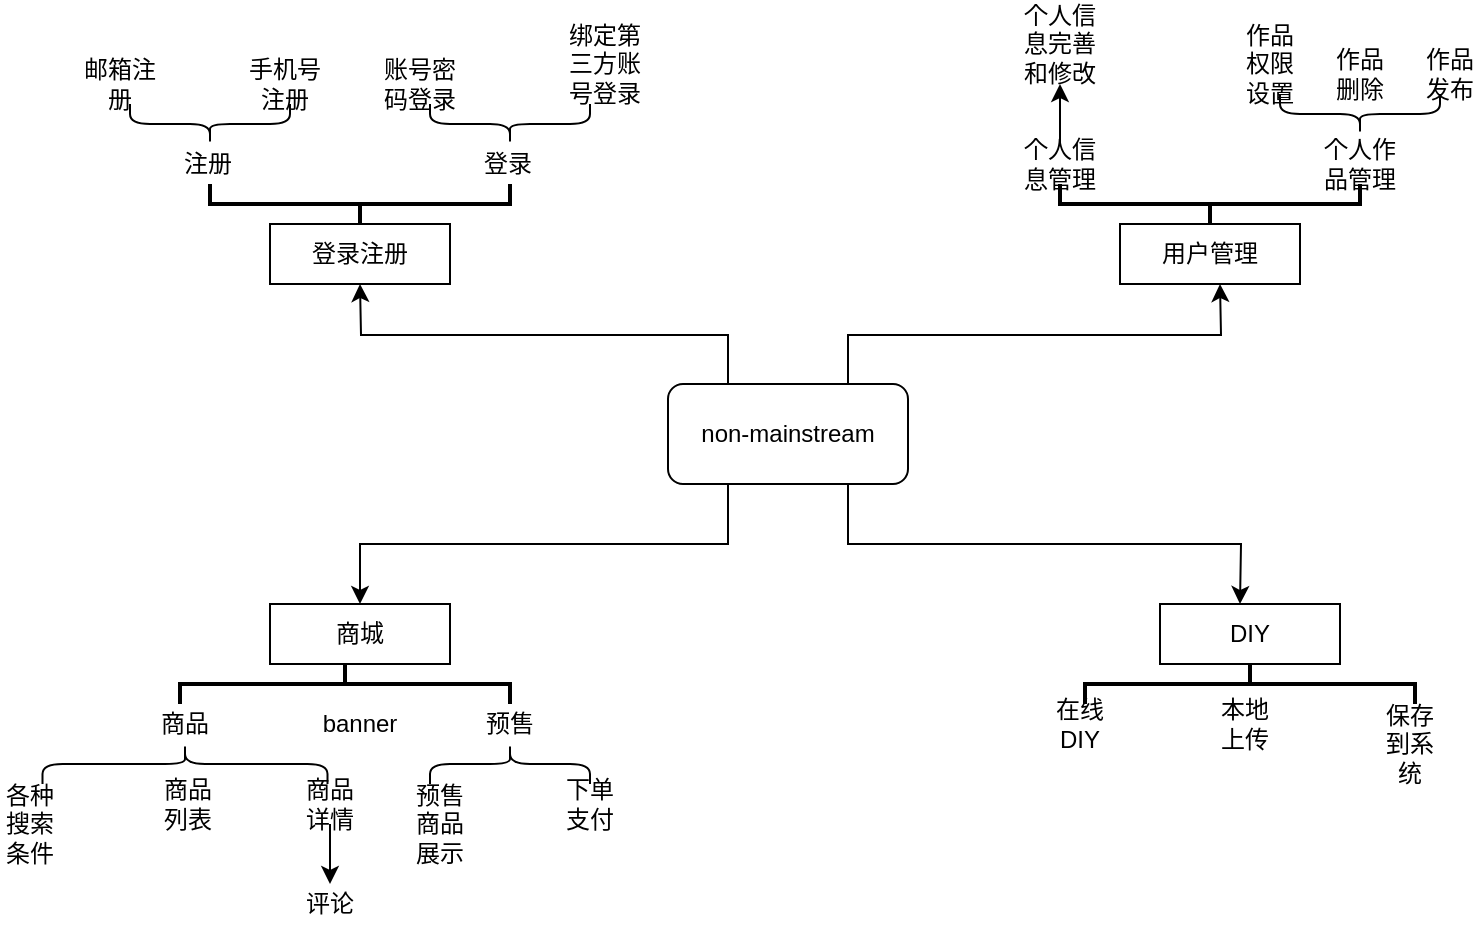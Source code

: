 <mxfile version="12.8.4" type="github"><diagram id="mTZ3Ut0mB0kLpJmE5ORw" name="第 1 页"><mxGraphModel dx="1395" dy="762" grid="1" gridSize="10" guides="1" tooltips="1" connect="1" arrows="1" fold="1" page="1" pageScale="1" pageWidth="827" pageHeight="1169" math="0" shadow="0"><root><mxCell id="0"/><mxCell id="1" parent="0"/><mxCell id="LVhFc970AsAkn8Qsg5Bs-12" style="edgeStyle=orthogonalEdgeStyle;rounded=0;orthogonalLoop=1;jettySize=auto;html=1;exitX=0.5;exitY=1;exitDx=0;exitDy=0;" edge="1" parent="1"><mxGeometry relative="1" as="geometry"><mxPoint x="440" y="360" as="sourcePoint"/><mxPoint x="440" y="360" as="targetPoint"/></mxGeometry></mxCell><mxCell id="LVhFc970AsAkn8Qsg5Bs-55" style="edgeStyle=orthogonalEdgeStyle;rounded=0;orthogonalLoop=1;jettySize=auto;html=1;exitX=0.75;exitY=0;exitDx=0;exitDy=0;" edge="1" parent="1" source="LVhFc970AsAkn8Qsg5Bs-14"><mxGeometry relative="1" as="geometry"><mxPoint x="630" y="240" as="targetPoint"/></mxGeometry></mxCell><mxCell id="LVhFc970AsAkn8Qsg5Bs-79" style="edgeStyle=orthogonalEdgeStyle;rounded=0;orthogonalLoop=1;jettySize=auto;html=1;exitX=0.75;exitY=1;exitDx=0;exitDy=0;" edge="1" parent="1" source="LVhFc970AsAkn8Qsg5Bs-14"><mxGeometry relative="1" as="geometry"><mxPoint x="640" y="400" as="targetPoint"/></mxGeometry></mxCell><mxCell id="LVhFc970AsAkn8Qsg5Bs-14" value="non-mainstream" style="rounded=1;whiteSpace=wrap;html=1;" vertex="1" parent="1"><mxGeometry x="354" y="290" width="120" height="50" as="geometry"/></mxCell><mxCell id="LVhFc970AsAkn8Qsg5Bs-21" style="edgeStyle=orthogonalEdgeStyle;rounded=0;orthogonalLoop=1;jettySize=auto;html=1;exitX=0.25;exitY=0;exitDx=0;exitDy=0;" edge="1" parent="1" source="LVhFc970AsAkn8Qsg5Bs-14"><mxGeometry relative="1" as="geometry"><mxPoint x="200" y="240" as="targetPoint"/><mxPoint x="384" y="290" as="sourcePoint"/></mxGeometry></mxCell><mxCell id="LVhFc970AsAkn8Qsg5Bs-26" value="登录注册" style="rounded=0;whiteSpace=wrap;html=1;" vertex="1" parent="1"><mxGeometry x="155" y="210" width="90" height="30" as="geometry"/></mxCell><mxCell id="LVhFc970AsAkn8Qsg5Bs-27" value="&lt;font face=&quot;Verdana&quot;&gt;注册&lt;/font&gt;" style="text;html=1;strokeColor=none;fillColor=none;align=left;verticalAlign=middle;whiteSpace=wrap;rounded=0;" vertex="1" parent="1"><mxGeometry x="110" y="165" width="30" height="30" as="geometry"/></mxCell><mxCell id="LVhFc970AsAkn8Qsg5Bs-29" value="&lt;font face=&quot;Verdana&quot;&gt;登录&lt;/font&gt;" style="text;html=1;strokeColor=none;fillColor=none;align=left;verticalAlign=middle;whiteSpace=wrap;rounded=0;" vertex="1" parent="1"><mxGeometry x="260" y="170" width="30" height="20" as="geometry"/></mxCell><mxCell id="LVhFc970AsAkn8Qsg5Bs-32" value="" style="strokeWidth=2;html=1;shape=mxgraph.flowchart.annotation_2;align=left;labelPosition=right;pointerEvents=1;direction=north;" vertex="1" parent="1"><mxGeometry x="125" y="190" width="150" height="20" as="geometry"/></mxCell><mxCell id="LVhFc970AsAkn8Qsg5Bs-33" value="" style="shape=curlyBracket;whiteSpace=wrap;html=1;rounded=1;direction=north;" vertex="1" parent="1"><mxGeometry x="85" y="150" width="80" height="20" as="geometry"/></mxCell><mxCell id="LVhFc970AsAkn8Qsg5Bs-34" value="邮箱注册" style="text;html=1;strokeColor=none;fillColor=none;align=center;verticalAlign=middle;whiteSpace=wrap;rounded=0;" vertex="1" parent="1"><mxGeometry x="60" y="130" width="40" height="20" as="geometry"/></mxCell><mxCell id="LVhFc970AsAkn8Qsg5Bs-37" value="手机号注册" style="text;html=1;strokeColor=none;fillColor=none;align=center;verticalAlign=middle;whiteSpace=wrap;rounded=0;" vertex="1" parent="1"><mxGeometry x="140" y="130" width="45" height="20" as="geometry"/></mxCell><mxCell id="LVhFc970AsAkn8Qsg5Bs-38" value="" style="shape=curlyBracket;whiteSpace=wrap;html=1;rounded=1;direction=north;" vertex="1" parent="1"><mxGeometry x="235" y="150" width="80" height="20" as="geometry"/></mxCell><mxCell id="LVhFc970AsAkn8Qsg5Bs-39" value="账号密码登录" style="text;html=1;strokeColor=none;fillColor=none;align=center;verticalAlign=middle;whiteSpace=wrap;rounded=0;" vertex="1" parent="1"><mxGeometry x="210" y="130" width="40" height="20" as="geometry"/></mxCell><mxCell id="LVhFc970AsAkn8Qsg5Bs-40" value="绑定第三方账号登录" style="text;html=1;strokeColor=none;fillColor=none;align=center;verticalAlign=middle;whiteSpace=wrap;rounded=0;" vertex="1" parent="1"><mxGeometry x="300" y="120" width="45" height="20" as="geometry"/></mxCell><mxCell id="LVhFc970AsAkn8Qsg5Bs-41" style="edgeStyle=orthogonalEdgeStyle;rounded=0;orthogonalLoop=1;jettySize=auto;html=1;exitX=0.25;exitY=1;exitDx=0;exitDy=0;" edge="1" parent="1" source="LVhFc970AsAkn8Qsg5Bs-14"><mxGeometry relative="1" as="geometry"><mxPoint x="200" y="400" as="targetPoint"/><mxPoint x="270" y="360" as="sourcePoint"/><Array as="points"><mxPoint x="384" y="370"/><mxPoint x="200" y="370"/></Array></mxGeometry></mxCell><mxCell id="LVhFc970AsAkn8Qsg5Bs-42" value="商城" style="rounded=0;whiteSpace=wrap;html=1;" vertex="1" parent="1"><mxGeometry x="155" y="400" width="90" height="30" as="geometry"/></mxCell><mxCell id="LVhFc970AsAkn8Qsg5Bs-43" value="" style="strokeWidth=2;html=1;shape=mxgraph.flowchart.annotation_2;align=left;labelPosition=right;pointerEvents=1;direction=south;" vertex="1" parent="1"><mxGeometry x="110" y="430" width="165" height="20" as="geometry"/></mxCell><mxCell id="LVhFc970AsAkn8Qsg5Bs-44" value="商品" style="text;html=1;strokeColor=none;fillColor=none;align=center;verticalAlign=middle;whiteSpace=wrap;rounded=0;" vertex="1" parent="1"><mxGeometry x="85" y="450" width="55" height="20" as="geometry"/></mxCell><mxCell id="LVhFc970AsAkn8Qsg5Bs-45" value="banner" style="text;html=1;strokeColor=none;fillColor=none;align=center;verticalAlign=middle;whiteSpace=wrap;rounded=0;" vertex="1" parent="1"><mxGeometry x="180" y="450" width="40" height="20" as="geometry"/></mxCell><mxCell id="LVhFc970AsAkn8Qsg5Bs-47" value="" style="shape=curlyBracket;whiteSpace=wrap;html=1;rounded=1;direction=south;" vertex="1" parent="1"><mxGeometry x="41.25" y="470" width="142.5" height="20" as="geometry"/></mxCell><mxCell id="LVhFc970AsAkn8Qsg5Bs-48" value="各种搜索条件" style="text;html=1;strokeColor=none;fillColor=none;align=center;verticalAlign=middle;whiteSpace=wrap;rounded=0;" vertex="1" parent="1"><mxGeometry x="20" y="500" width="30" height="20" as="geometry"/></mxCell><mxCell id="LVhFc970AsAkn8Qsg5Bs-49" value="商品列表" style="text;html=1;strokeColor=none;fillColor=none;align=center;verticalAlign=middle;whiteSpace=wrap;rounded=0;" vertex="1" parent="1"><mxGeometry x="100" y="490" width="27.5" height="20" as="geometry"/></mxCell><mxCell id="LVhFc970AsAkn8Qsg5Bs-51" value="商品详情" style="text;html=1;strokeColor=none;fillColor=none;align=center;verticalAlign=middle;whiteSpace=wrap;rounded=0;" vertex="1" parent="1"><mxGeometry x="170" y="490" width="30" height="20" as="geometry"/></mxCell><mxCell id="LVhFc970AsAkn8Qsg5Bs-52" value="" style="endArrow=classic;html=1;exitX=0.5;exitY=1;exitDx=0;exitDy=0;" edge="1" parent="1" source="LVhFc970AsAkn8Qsg5Bs-51"><mxGeometry width="50" height="50" relative="1" as="geometry"><mxPoint x="185" y="520" as="sourcePoint"/><mxPoint x="185" y="540" as="targetPoint"/></mxGeometry></mxCell><mxCell id="LVhFc970AsAkn8Qsg5Bs-53" value="评论" style="text;html=1;strokeColor=none;fillColor=none;align=center;verticalAlign=middle;whiteSpace=wrap;rounded=0;" vertex="1" parent="1"><mxGeometry x="165" y="540" width="40" height="20" as="geometry"/></mxCell><mxCell id="LVhFc970AsAkn8Qsg5Bs-56" value="用户管理" style="rounded=0;whiteSpace=wrap;html=1;" vertex="1" parent="1"><mxGeometry x="580" y="210" width="90" height="30" as="geometry"/></mxCell><mxCell id="LVhFc970AsAkn8Qsg5Bs-57" value="" style="strokeWidth=2;html=1;shape=mxgraph.flowchart.annotation_2;align=left;labelPosition=right;pointerEvents=1;direction=north;" vertex="1" parent="1"><mxGeometry x="550" y="190" width="150" height="20" as="geometry"/></mxCell><mxCell id="LVhFc970AsAkn8Qsg5Bs-58" value="个人信息管理" style="text;html=1;strokeColor=none;fillColor=none;align=center;verticalAlign=middle;whiteSpace=wrap;rounded=0;" vertex="1" parent="1"><mxGeometry x="530" y="170" width="40" height="20" as="geometry"/></mxCell><mxCell id="LVhFc970AsAkn8Qsg5Bs-59" value="预售" style="text;html=1;strokeColor=none;fillColor=none;align=center;verticalAlign=middle;whiteSpace=wrap;rounded=0;" vertex="1" parent="1"><mxGeometry x="255" y="450" width="40" height="20" as="geometry"/></mxCell><mxCell id="LVhFc970AsAkn8Qsg5Bs-60" value="个人作品管理" style="text;html=1;strokeColor=none;fillColor=none;align=center;verticalAlign=middle;whiteSpace=wrap;rounded=0;" vertex="1" parent="1"><mxGeometry x="680" y="170" width="40" height="20" as="geometry"/></mxCell><mxCell id="LVhFc970AsAkn8Qsg5Bs-61" value="" style="endArrow=classic;html=1;exitX=0.5;exitY=0;exitDx=0;exitDy=0;" edge="1" parent="1" source="LVhFc970AsAkn8Qsg5Bs-58"><mxGeometry width="50" height="50" relative="1" as="geometry"><mxPoint x="520" y="160" as="sourcePoint"/><mxPoint x="550" y="140" as="targetPoint"/></mxGeometry></mxCell><mxCell id="LVhFc970AsAkn8Qsg5Bs-62" value="个人信息完善和修改" style="text;html=1;strokeColor=none;fillColor=none;align=center;verticalAlign=middle;whiteSpace=wrap;rounded=0;" vertex="1" parent="1"><mxGeometry x="530" y="110" width="40" height="20" as="geometry"/></mxCell><mxCell id="LVhFc970AsAkn8Qsg5Bs-66" value="" style="shape=curlyBracket;whiteSpace=wrap;html=1;rounded=1;direction=north;" vertex="1" parent="1"><mxGeometry x="660" y="145" width="80" height="20" as="geometry"/></mxCell><mxCell id="LVhFc970AsAkn8Qsg5Bs-67" value="作品权限设置" style="text;html=1;strokeColor=none;fillColor=none;align=center;verticalAlign=middle;whiteSpace=wrap;rounded=0;" vertex="1" parent="1"><mxGeometry x="640" y="120" width="30" height="20" as="geometry"/></mxCell><mxCell id="LVhFc970AsAkn8Qsg5Bs-68" value="作品删除" style="text;html=1;strokeColor=none;fillColor=none;align=center;verticalAlign=middle;whiteSpace=wrap;rounded=0;" vertex="1" parent="1"><mxGeometry x="685" y="125" width="30" height="20" as="geometry"/></mxCell><mxCell id="LVhFc970AsAkn8Qsg5Bs-72" value="作品发布" style="text;html=1;strokeColor=none;fillColor=none;align=center;verticalAlign=middle;whiteSpace=wrap;rounded=0;" vertex="1" parent="1"><mxGeometry x="730" y="125" width="30" height="20" as="geometry"/></mxCell><mxCell id="LVhFc970AsAkn8Qsg5Bs-75" value="" style="shape=curlyBracket;whiteSpace=wrap;html=1;rounded=1;direction=south;size=0.5;" vertex="1" parent="1"><mxGeometry x="235" y="470" width="80" height="20" as="geometry"/></mxCell><mxCell id="LVhFc970AsAkn8Qsg5Bs-76" value="预售商品展示" style="text;html=1;strokeColor=none;fillColor=none;align=center;verticalAlign=middle;whiteSpace=wrap;rounded=0;" vertex="1" parent="1"><mxGeometry x="225" y="500" width="30" height="20" as="geometry"/></mxCell><mxCell id="LVhFc970AsAkn8Qsg5Bs-77" value="下单支付" style="text;html=1;strokeColor=none;fillColor=none;align=center;verticalAlign=middle;whiteSpace=wrap;rounded=0;" vertex="1" parent="1"><mxGeometry x="300" y="490" width="30" height="20" as="geometry"/></mxCell><mxCell id="LVhFc970AsAkn8Qsg5Bs-80" value="DIY" style="rounded=0;whiteSpace=wrap;html=1;" vertex="1" parent="1"><mxGeometry x="600" y="400" width="90" height="30" as="geometry"/></mxCell><mxCell id="LVhFc970AsAkn8Qsg5Bs-81" value="" style="strokeWidth=2;html=1;shape=mxgraph.flowchart.annotation_2;align=left;labelPosition=right;pointerEvents=1;direction=south;" vertex="1" parent="1"><mxGeometry x="562.5" y="430" width="165" height="20" as="geometry"/></mxCell><mxCell id="LVhFc970AsAkn8Qsg5Bs-82" value="在线DIY" style="text;html=1;strokeColor=none;fillColor=none;align=center;verticalAlign=middle;whiteSpace=wrap;rounded=0;" vertex="1" parent="1"><mxGeometry x="540" y="450" width="40" height="20" as="geometry"/></mxCell><mxCell id="LVhFc970AsAkn8Qsg5Bs-83" value="本地上传" style="text;html=1;strokeColor=none;fillColor=none;align=center;verticalAlign=middle;whiteSpace=wrap;rounded=0;" vertex="1" parent="1"><mxGeometry x="625" y="450" width="35" height="20" as="geometry"/></mxCell><mxCell id="LVhFc970AsAkn8Qsg5Bs-84" value="保存到系统" style="text;html=1;strokeColor=none;fillColor=none;align=center;verticalAlign=middle;whiteSpace=wrap;rounded=0;" vertex="1" parent="1"><mxGeometry x="710" y="460" width="30" height="20" as="geometry"/></mxCell></root></mxGraphModel></diagram></mxfile>
